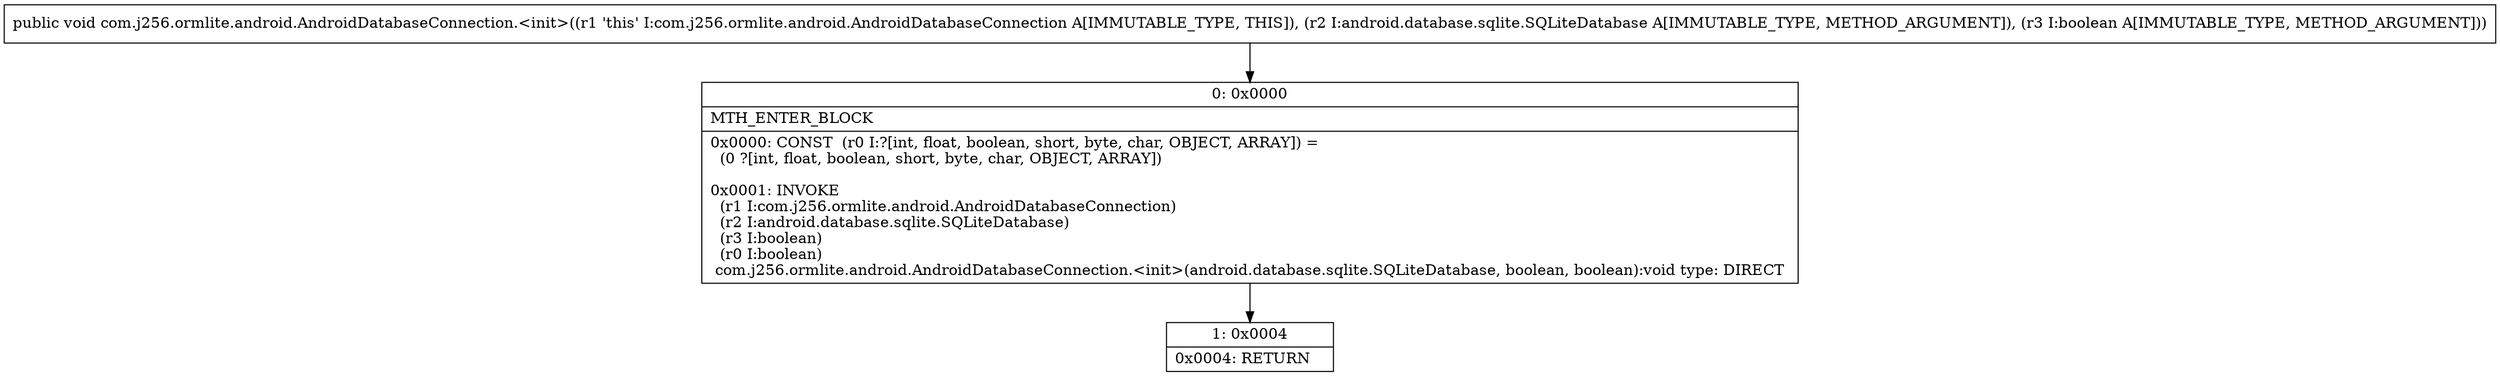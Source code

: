 digraph "CFG forcom.j256.ormlite.android.AndroidDatabaseConnection.\<init\>(Landroid\/database\/sqlite\/SQLiteDatabase;Z)V" {
Node_0 [shape=record,label="{0\:\ 0x0000|MTH_ENTER_BLOCK\l|0x0000: CONST  (r0 I:?[int, float, boolean, short, byte, char, OBJECT, ARRAY]) = \l  (0 ?[int, float, boolean, short, byte, char, OBJECT, ARRAY])\l \l0x0001: INVOKE  \l  (r1 I:com.j256.ormlite.android.AndroidDatabaseConnection)\l  (r2 I:android.database.sqlite.SQLiteDatabase)\l  (r3 I:boolean)\l  (r0 I:boolean)\l com.j256.ormlite.android.AndroidDatabaseConnection.\<init\>(android.database.sqlite.SQLiteDatabase, boolean, boolean):void type: DIRECT \l}"];
Node_1 [shape=record,label="{1\:\ 0x0004|0x0004: RETURN   \l}"];
MethodNode[shape=record,label="{public void com.j256.ormlite.android.AndroidDatabaseConnection.\<init\>((r1 'this' I:com.j256.ormlite.android.AndroidDatabaseConnection A[IMMUTABLE_TYPE, THIS]), (r2 I:android.database.sqlite.SQLiteDatabase A[IMMUTABLE_TYPE, METHOD_ARGUMENT]), (r3 I:boolean A[IMMUTABLE_TYPE, METHOD_ARGUMENT])) }"];
MethodNode -> Node_0;
Node_0 -> Node_1;
}

